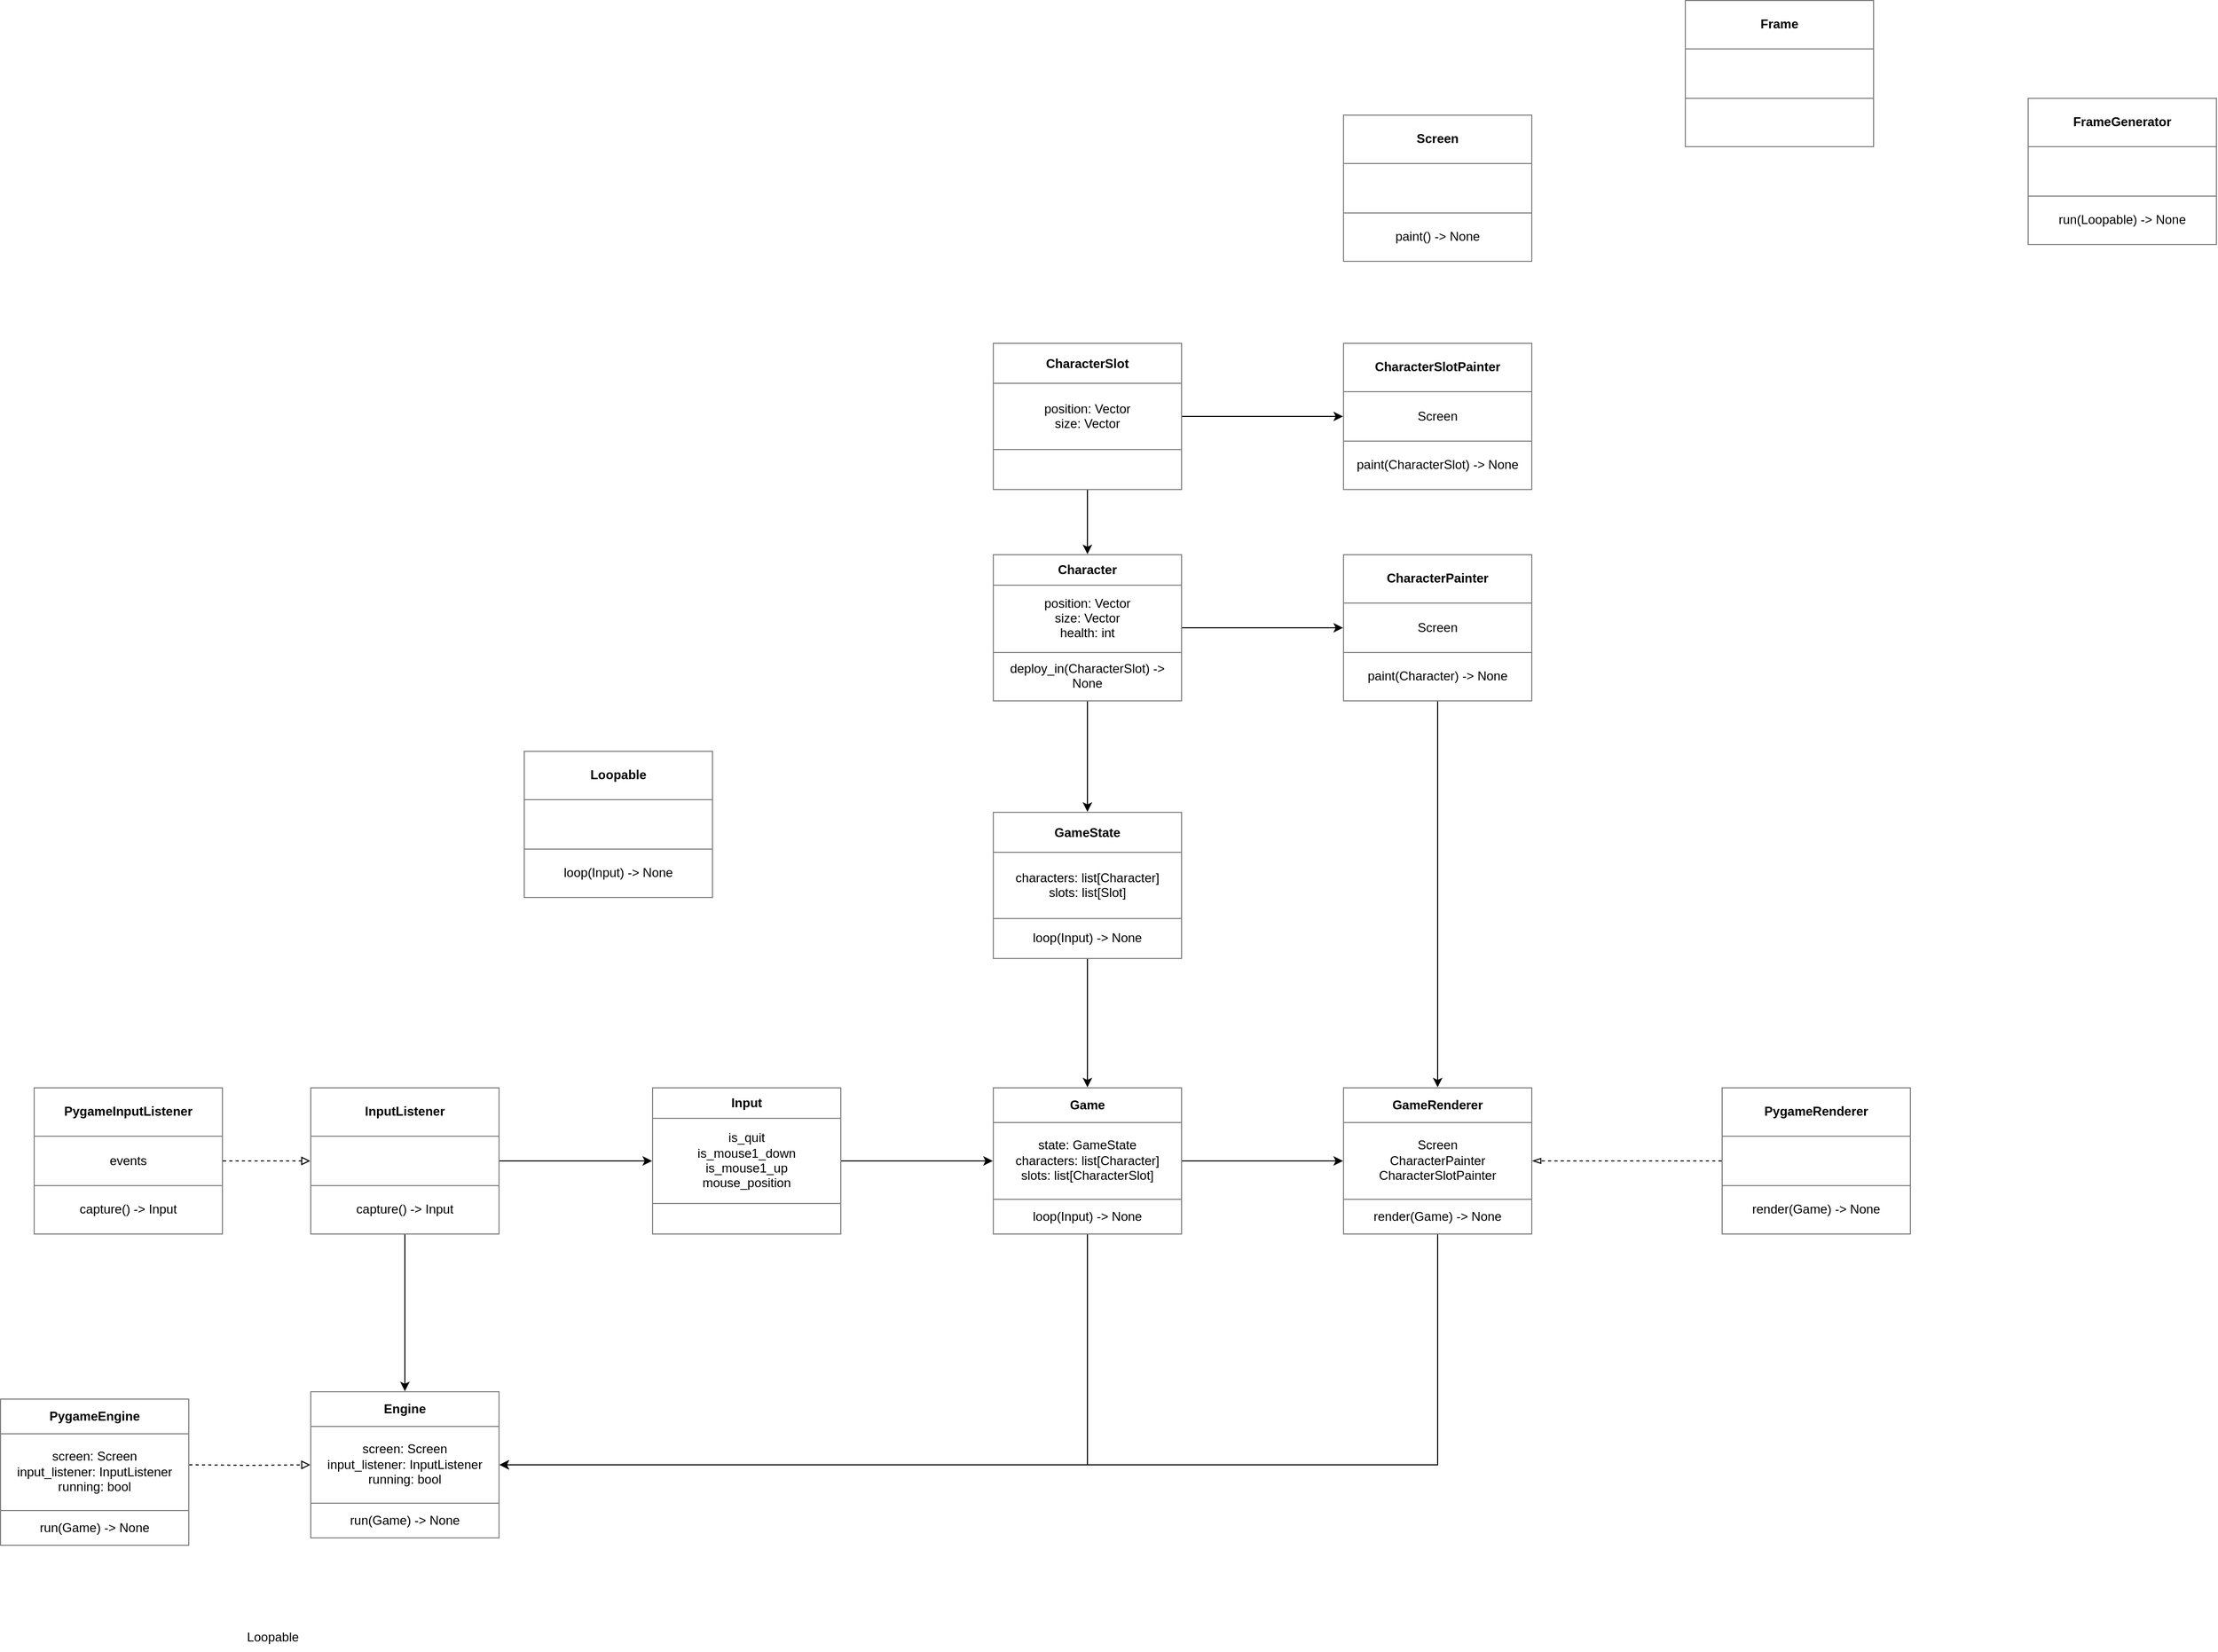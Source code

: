 <mxfile version="24.7.17" pages="2">
  <diagram name="Sida-1" id="FlCt9nJQ4kQ4FfJKlmZ-">
    <mxGraphModel dx="2963" dy="2738" grid="0" gridSize="10" guides="1" tooltips="1" connect="1" arrows="1" fold="1" page="1" pageScale="1" pageWidth="827" pageHeight="1169" math="0" shadow="0">
      <root>
        <mxCell id="0" />
        <mxCell id="1" parent="0" />
        <mxCell id="21m5CHn8YErzXhLoMhKg-20" style="edgeStyle=orthogonalEdgeStyle;rounded=0;orthogonalLoop=1;jettySize=auto;html=1;" edge="1" parent="1" source="21m5CHn8YErzXhLoMhKg-1" target="21m5CHn8YErzXhLoMhKg-6">
          <mxGeometry relative="1" as="geometry" />
        </mxCell>
        <mxCell id="21m5CHn8YErzXhLoMhKg-1" value="&lt;table border=&quot;1&quot; width=&quot;100%&quot; height=&quot;100%&quot; cellpadding=&quot;4&quot; style=&quot;width:100%;height:100%;border-collapse:collapse;&quot;&gt;&lt;tbody&gt;&lt;tr&gt;&lt;th align=&quot;center&quot;&gt;Input&lt;/th&gt;&lt;/tr&gt;&lt;tr&gt;&lt;td align=&quot;center&quot;&gt;is_quit&lt;br&gt;is_mouse1_down&lt;br&gt;is_mouse1_up&lt;br&gt;mouse_position&lt;/td&gt;&lt;/tr&gt;&lt;tr&gt;&lt;td align=&quot;center&quot;&gt;&lt;br&gt;&lt;/td&gt;&lt;/tr&gt;&lt;/tbody&gt;&lt;/table&gt;" style="text;html=1;whiteSpace=wrap;strokeColor=none;fillColor=none;overflow=fill;" vertex="1" parent="1">
          <mxGeometry x="688" y="439" width="180" height="140" as="geometry" />
        </mxCell>
        <mxCell id="21m5CHn8YErzXhLoMhKg-18" style="edgeStyle=orthogonalEdgeStyle;rounded=0;orthogonalLoop=1;jettySize=auto;html=1;" edge="1" parent="1" source="21m5CHn8YErzXhLoMhKg-2" target="21m5CHn8YErzXhLoMhKg-1">
          <mxGeometry relative="1" as="geometry" />
        </mxCell>
        <mxCell id="21m5CHn8YErzXhLoMhKg-34" style="edgeStyle=orthogonalEdgeStyle;rounded=0;orthogonalLoop=1;jettySize=auto;html=1;" edge="1" parent="1" source="21m5CHn8YErzXhLoMhKg-2" target="21m5CHn8YErzXhLoMhKg-10">
          <mxGeometry relative="1" as="geometry" />
        </mxCell>
        <mxCell id="21m5CHn8YErzXhLoMhKg-2" value="&lt;table border=&quot;1&quot; width=&quot;100%&quot; height=&quot;100%&quot; cellpadding=&quot;4&quot; style=&quot;width:100%;height:100%;border-collapse:collapse;&quot;&gt;&lt;tbody&gt;&lt;tr&gt;&lt;th align=&quot;center&quot;&gt;InputListener&lt;/th&gt;&lt;/tr&gt;&lt;tr&gt;&lt;td align=&quot;center&quot;&gt;&lt;br&gt;&lt;/td&gt;&lt;/tr&gt;&lt;tr&gt;&lt;td align=&quot;center&quot;&gt;capture() -&amp;gt; Input&lt;/td&gt;&lt;/tr&gt;&lt;/tbody&gt;&lt;/table&gt;" style="text;html=1;whiteSpace=wrap;strokeColor=none;fillColor=none;overflow=fill;" vertex="1" parent="1">
          <mxGeometry x="363" y="439" width="180" height="140" as="geometry" />
        </mxCell>
        <mxCell id="21m5CHn8YErzXhLoMhKg-4" style="edgeStyle=orthogonalEdgeStyle;rounded=0;orthogonalLoop=1;jettySize=auto;html=1;endArrow=block;endFill=0;dashed=1;" edge="1" parent="1" source="21m5CHn8YErzXhLoMhKg-3" target="21m5CHn8YErzXhLoMhKg-2">
          <mxGeometry relative="1" as="geometry" />
        </mxCell>
        <mxCell id="21m5CHn8YErzXhLoMhKg-3" value="&lt;table border=&quot;1&quot; width=&quot;100%&quot; height=&quot;100%&quot; cellpadding=&quot;4&quot; style=&quot;width:100%;height:100%;border-collapse:collapse;&quot;&gt;&lt;tbody&gt;&lt;tr&gt;&lt;th align=&quot;center&quot;&gt;PygameInputListener&lt;/th&gt;&lt;/tr&gt;&lt;tr&gt;&lt;td align=&quot;center&quot;&gt;events&lt;/td&gt;&lt;/tr&gt;&lt;tr&gt;&lt;td align=&quot;center&quot;&gt;capture() -&amp;gt; Input&lt;/td&gt;&lt;/tr&gt;&lt;/tbody&gt;&lt;/table&gt;" style="text;html=1;whiteSpace=wrap;strokeColor=none;fillColor=none;overflow=fill;" vertex="1" parent="1">
          <mxGeometry x="100" y="439" width="180" height="140" as="geometry" />
        </mxCell>
        <mxCell id="21m5CHn8YErzXhLoMhKg-13" style="edgeStyle=orthogonalEdgeStyle;rounded=0;orthogonalLoop=1;jettySize=auto;html=1;entryX=0;entryY=0.5;entryDx=0;entryDy=0;" edge="1" parent="1" source="21m5CHn8YErzXhLoMhKg-6" target="21m5CHn8YErzXhLoMhKg-30">
          <mxGeometry relative="1" as="geometry">
            <mxPoint x="1102.0" y="808" as="targetPoint" />
          </mxGeometry>
        </mxCell>
        <mxCell id="21m5CHn8YErzXhLoMhKg-40" style="edgeStyle=orthogonalEdgeStyle;rounded=0;orthogonalLoop=1;jettySize=auto;html=1;entryX=1;entryY=0.5;entryDx=0;entryDy=0;" edge="1" parent="1" source="21m5CHn8YErzXhLoMhKg-6" target="21m5CHn8YErzXhLoMhKg-10">
          <mxGeometry relative="1" as="geometry">
            <Array as="points">
              <mxPoint x="1102" y="798" />
            </Array>
          </mxGeometry>
        </mxCell>
        <mxCell id="21m5CHn8YErzXhLoMhKg-6" value="&lt;table border=&quot;1&quot; width=&quot;100%&quot; height=&quot;100%&quot; cellpadding=&quot;4&quot; style=&quot;width:100%;height:100%;border-collapse:collapse;&quot;&gt;&lt;tbody&gt;&lt;tr&gt;&lt;th align=&quot;center&quot;&gt;Game&lt;/th&gt;&lt;/tr&gt;&lt;tr&gt;&lt;td align=&quot;center&quot;&gt;state: GameState&lt;br&gt;characters: list[Character]&lt;br&gt;slots: list[CharacterSlot]&lt;/td&gt;&lt;/tr&gt;&lt;tr&gt;&lt;td align=&quot;center&quot;&gt;loop(Input) -&amp;gt; None&lt;/td&gt;&lt;/tr&gt;&lt;/tbody&gt;&lt;/table&gt;" style="text;html=1;whiteSpace=wrap;strokeColor=none;fillColor=none;overflow=fill;" vertex="1" parent="1">
          <mxGeometry x="1012" y="439" width="180" height="140" as="geometry" />
        </mxCell>
        <mxCell id="21m5CHn8YErzXhLoMhKg-9" style="edgeStyle=orthogonalEdgeStyle;rounded=0;orthogonalLoop=1;jettySize=auto;html=1;exitX=0;exitY=0.5;exitDx=0;exitDy=0;endArrow=blockThin;endFill=0;dashed=1;entryX=1;entryY=0.5;entryDx=0;entryDy=0;" edge="1" parent="1" source="21m5CHn8YErzXhLoMhKg-8" target="21m5CHn8YErzXhLoMhKg-30">
          <mxGeometry relative="1" as="geometry">
            <mxPoint x="1192" y="798" as="targetPoint" />
          </mxGeometry>
        </mxCell>
        <mxCell id="21m5CHn8YErzXhLoMhKg-8" value="&lt;table border=&quot;1&quot; width=&quot;100%&quot; height=&quot;100%&quot; cellpadding=&quot;4&quot; style=&quot;width:100%;height:100%;border-collapse:collapse;&quot;&gt;&lt;tbody&gt;&lt;tr&gt;&lt;th align=&quot;center&quot;&gt;PygameRenderer&lt;/th&gt;&lt;/tr&gt;&lt;tr&gt;&lt;td align=&quot;center&quot;&gt;&lt;br&gt;&lt;/td&gt;&lt;/tr&gt;&lt;tr&gt;&lt;td align=&quot;center&quot;&gt;render(Game) -&amp;gt; None&lt;/td&gt;&lt;/tr&gt;&lt;/tbody&gt;&lt;/table&gt;" style="text;html=1;whiteSpace=wrap;strokeColor=none;fillColor=none;overflow=fill;" vertex="1" parent="1">
          <mxGeometry x="1705" y="439" width="180" height="140" as="geometry" />
        </mxCell>
        <mxCell id="21m5CHn8YErzXhLoMhKg-10" value="&lt;table border=&quot;1&quot; width=&quot;100%&quot; height=&quot;100%&quot; cellpadding=&quot;4&quot; style=&quot;width:100%;height:100%;border-collapse:collapse;&quot;&gt;&lt;tbody&gt;&lt;tr&gt;&lt;th align=&quot;center&quot;&gt;Engine&lt;/th&gt;&lt;/tr&gt;&lt;tr&gt;&lt;td align=&quot;center&quot;&gt;screen: Screen&lt;br&gt;input_listener: InputListener&lt;br&gt;running: bool&lt;/td&gt;&lt;/tr&gt;&lt;tr&gt;&lt;td align=&quot;center&quot;&gt;run(Game) -&amp;gt; None&lt;/td&gt;&lt;/tr&gt;&lt;/tbody&gt;&lt;/table&gt;" style="text;html=1;whiteSpace=wrap;strokeColor=none;fillColor=none;overflow=fill;" vertex="1" parent="1">
          <mxGeometry x="363" y="728" width="180" height="140" as="geometry" />
        </mxCell>
        <mxCell id="21m5CHn8YErzXhLoMhKg-24" style="edgeStyle=orthogonalEdgeStyle;rounded=0;orthogonalLoop=1;jettySize=auto;html=1;" edge="1" parent="1" source="21m5CHn8YErzXhLoMhKg-14" target="21m5CHn8YErzXhLoMhKg-22">
          <mxGeometry relative="1" as="geometry" />
        </mxCell>
        <mxCell id="21m5CHn8YErzXhLoMhKg-32" style="edgeStyle=orthogonalEdgeStyle;rounded=0;orthogonalLoop=1;jettySize=auto;html=1;" edge="1" parent="1" source="21m5CHn8YErzXhLoMhKg-14" target="21m5CHn8YErzXhLoMhKg-17">
          <mxGeometry relative="1" as="geometry" />
        </mxCell>
        <mxCell id="21m5CHn8YErzXhLoMhKg-14" value="&lt;table border=&quot;1&quot; width=&quot;100%&quot; height=&quot;100%&quot; cellpadding=&quot;4&quot; style=&quot;width:100%;height:100%;border-collapse:collapse;&quot;&gt;&lt;tbody&gt;&lt;tr&gt;&lt;th align=&quot;center&quot;&gt;Character&lt;/th&gt;&lt;/tr&gt;&lt;tr&gt;&lt;td align=&quot;center&quot;&gt;position: Vector&lt;br&gt;size: Vector&lt;br&gt;health: int&lt;/td&gt;&lt;/tr&gt;&lt;tr&gt;&lt;td align=&quot;center&quot;&gt;deploy_in(CharacterSlot) -&amp;gt; None&lt;/td&gt;&lt;/tr&gt;&lt;/tbody&gt;&lt;/table&gt;" style="text;html=1;whiteSpace=wrap;strokeColor=none;fillColor=none;overflow=fill;" vertex="1" parent="1">
          <mxGeometry x="1012" y="-68" width="180" height="140" as="geometry" />
        </mxCell>
        <mxCell id="21m5CHn8YErzXhLoMhKg-16" style="edgeStyle=orthogonalEdgeStyle;rounded=0;orthogonalLoop=1;jettySize=auto;html=1;" edge="1" parent="1" source="21m5CHn8YErzXhLoMhKg-15" target="21m5CHn8YErzXhLoMhKg-14">
          <mxGeometry relative="1" as="geometry" />
        </mxCell>
        <mxCell id="21m5CHn8YErzXhLoMhKg-33" style="edgeStyle=orthogonalEdgeStyle;rounded=0;orthogonalLoop=1;jettySize=auto;html=1;" edge="1" parent="1" source="21m5CHn8YErzXhLoMhKg-15" target="21m5CHn8YErzXhLoMhKg-21">
          <mxGeometry relative="1" as="geometry" />
        </mxCell>
        <mxCell id="21m5CHn8YErzXhLoMhKg-15" value="&lt;table border=&quot;1&quot; width=&quot;100%&quot; height=&quot;100%&quot; cellpadding=&quot;4&quot; style=&quot;width:100%;height:100%;border-collapse:collapse;&quot;&gt;&lt;tbody&gt;&lt;tr&gt;&lt;th align=&quot;center&quot;&gt;CharacterSlot&lt;/th&gt;&lt;/tr&gt;&lt;tr&gt;&lt;td align=&quot;center&quot;&gt;position: Vector&lt;br&gt;size: Vector&lt;br&gt;&lt;/td&gt;&lt;/tr&gt;&lt;tr&gt;&lt;td align=&quot;center&quot;&gt;&lt;br&gt;&lt;/td&gt;&lt;/tr&gt;&lt;/tbody&gt;&lt;/table&gt;" style="text;html=1;whiteSpace=wrap;strokeColor=none;fillColor=none;overflow=fill;" vertex="1" parent="1">
          <mxGeometry x="1012" y="-269" width="180" height="140" as="geometry" />
        </mxCell>
        <mxCell id="21m5CHn8YErzXhLoMhKg-36" style="edgeStyle=orthogonalEdgeStyle;rounded=0;orthogonalLoop=1;jettySize=auto;html=1;entryX=0.5;entryY=0;entryDx=0;entryDy=0;" edge="1" parent="1" source="21m5CHn8YErzXhLoMhKg-17" target="21m5CHn8YErzXhLoMhKg-30">
          <mxGeometry relative="1" as="geometry" />
        </mxCell>
        <mxCell id="21m5CHn8YErzXhLoMhKg-17" value="&lt;table border=&quot;1&quot; width=&quot;100%&quot; height=&quot;100%&quot; cellpadding=&quot;4&quot; style=&quot;width:100%;height:100%;border-collapse:collapse;&quot;&gt;&lt;tbody&gt;&lt;tr&gt;&lt;th align=&quot;center&quot;&gt;CharacterPainter&lt;/th&gt;&lt;/tr&gt;&lt;tr&gt;&lt;td align=&quot;center&quot;&gt;Screen&lt;/td&gt;&lt;/tr&gt;&lt;tr&gt;&lt;td align=&quot;center&quot;&gt;paint(Character) -&amp;gt; None&lt;/td&gt;&lt;/tr&gt;&lt;/tbody&gt;&lt;/table&gt;" style="text;html=1;whiteSpace=wrap;strokeColor=none;fillColor=none;overflow=fill;" vertex="1" parent="1">
          <mxGeometry x="1345" y="-68" width="180" height="140" as="geometry" />
        </mxCell>
        <mxCell id="21m5CHn8YErzXhLoMhKg-21" value="&lt;table border=&quot;1&quot; width=&quot;100%&quot; height=&quot;100%&quot; cellpadding=&quot;4&quot; style=&quot;width:100%;height:100%;border-collapse:collapse;&quot;&gt;&lt;tbody&gt;&lt;tr&gt;&lt;th align=&quot;center&quot;&gt;CharacterSlotPainter&lt;/th&gt;&lt;/tr&gt;&lt;tr&gt;&lt;td align=&quot;center&quot;&gt;Screen&lt;/td&gt;&lt;/tr&gt;&lt;tr&gt;&lt;td align=&quot;center&quot;&gt;paint(CharacterSlot) -&amp;gt; None&lt;/td&gt;&lt;/tr&gt;&lt;/tbody&gt;&lt;/table&gt;" style="text;html=1;whiteSpace=wrap;strokeColor=none;fillColor=none;overflow=fill;" vertex="1" parent="1">
          <mxGeometry x="1345" y="-269" width="180" height="140" as="geometry" />
        </mxCell>
        <mxCell id="21m5CHn8YErzXhLoMhKg-23" style="edgeStyle=orthogonalEdgeStyle;rounded=0;orthogonalLoop=1;jettySize=auto;html=1;entryX=0.5;entryY=0;entryDx=0;entryDy=0;" edge="1" parent="1" source="21m5CHn8YErzXhLoMhKg-22" target="21m5CHn8YErzXhLoMhKg-6">
          <mxGeometry relative="1" as="geometry" />
        </mxCell>
        <mxCell id="21m5CHn8YErzXhLoMhKg-22" value="&lt;table border=&quot;1&quot; width=&quot;100%&quot; height=&quot;100%&quot; cellpadding=&quot;4&quot; style=&quot;width:100%;height:100%;border-collapse:collapse;&quot;&gt;&lt;tbody&gt;&lt;tr&gt;&lt;th align=&quot;center&quot;&gt;GameState&lt;/th&gt;&lt;/tr&gt;&lt;tr&gt;&lt;td align=&quot;center&quot;&gt;characters: list[Character]&lt;br&gt;slots: list[Slot]&lt;/td&gt;&lt;/tr&gt;&lt;tr&gt;&lt;td align=&quot;center&quot;&gt;loop(Input) -&amp;gt; None&lt;/td&gt;&lt;/tr&gt;&lt;/tbody&gt;&lt;/table&gt;" style="text;html=1;whiteSpace=wrap;strokeColor=none;fillColor=none;overflow=fill;" vertex="1" parent="1">
          <mxGeometry x="1012" y="177" width="180" height="140" as="geometry" />
        </mxCell>
        <mxCell id="21m5CHn8YErzXhLoMhKg-28" style="edgeStyle=orthogonalEdgeStyle;rounded=0;orthogonalLoop=1;jettySize=auto;html=1;entryX=0;entryY=0.5;entryDx=0;entryDy=0;endArrow=block;endFill=0;dashed=1;" edge="1" parent="1" target="21m5CHn8YErzXhLoMhKg-10">
          <mxGeometry relative="1" as="geometry">
            <mxPoint x="248" y="798" as="sourcePoint" />
          </mxGeometry>
        </mxCell>
        <mxCell id="21m5CHn8YErzXhLoMhKg-27" value="&lt;table border=&quot;1&quot; width=&quot;100%&quot; height=&quot;100%&quot; cellpadding=&quot;4&quot; style=&quot;width:100%;height:100%;border-collapse:collapse;&quot;&gt;&lt;tbody&gt;&lt;tr&gt;&lt;th align=&quot;center&quot;&gt;PygameEngine&lt;/th&gt;&lt;/tr&gt;&lt;tr&gt;&lt;td align=&quot;center&quot;&gt;screen: Screen&lt;br&gt;input_listener: InputListener&lt;br&gt;running: bool&lt;/td&gt;&lt;/tr&gt;&lt;tr&gt;&lt;td align=&quot;center&quot;&gt;run(Game) -&amp;gt; None&lt;/td&gt;&lt;/tr&gt;&lt;/tbody&gt;&lt;/table&gt;" style="text;html=1;whiteSpace=wrap;strokeColor=none;fillColor=none;overflow=fill;" vertex="1" parent="1">
          <mxGeometry x="68" y="735" width="180" height="140" as="geometry" />
        </mxCell>
        <mxCell id="21m5CHn8YErzXhLoMhKg-39" style="edgeStyle=orthogonalEdgeStyle;rounded=0;orthogonalLoop=1;jettySize=auto;html=1;entryX=1;entryY=0.5;entryDx=0;entryDy=0;" edge="1" parent="1" source="21m5CHn8YErzXhLoMhKg-30" target="21m5CHn8YErzXhLoMhKg-10">
          <mxGeometry relative="1" as="geometry">
            <Array as="points">
              <mxPoint x="1435" y="798" />
            </Array>
          </mxGeometry>
        </mxCell>
        <mxCell id="21m5CHn8YErzXhLoMhKg-30" value="&lt;table border=&quot;1&quot; width=&quot;100%&quot; height=&quot;100%&quot; cellpadding=&quot;4&quot; style=&quot;width:100%;height:100%;border-collapse:collapse;&quot;&gt;&lt;tbody&gt;&lt;tr&gt;&lt;th align=&quot;center&quot;&gt;GameRenderer&lt;/th&gt;&lt;/tr&gt;&lt;tr&gt;&lt;td align=&quot;center&quot;&gt;Screen&lt;br&gt;CharacterPainter&lt;br&gt;CharacterSlotPainter&lt;/td&gt;&lt;/tr&gt;&lt;tr&gt;&lt;td align=&quot;center&quot;&gt;render(Game) -&amp;gt; None&lt;/td&gt;&lt;/tr&gt;&lt;/tbody&gt;&lt;/table&gt;" style="text;html=1;whiteSpace=wrap;strokeColor=none;fillColor=none;overflow=fill;" vertex="1" parent="1">
          <mxGeometry x="1345" y="439" width="180" height="140" as="geometry" />
        </mxCell>
        <mxCell id="21m5CHn8YErzXhLoMhKg-31" value="&lt;table border=&quot;1&quot; width=&quot;100%&quot; height=&quot;100%&quot; cellpadding=&quot;4&quot; style=&quot;width:100%;height:100%;border-collapse:collapse;&quot;&gt;&lt;tbody&gt;&lt;tr&gt;&lt;th align=&quot;center&quot;&gt;Screen&lt;/th&gt;&lt;/tr&gt;&lt;tr&gt;&lt;td align=&quot;center&quot;&gt;&lt;br&gt;&lt;/td&gt;&lt;/tr&gt;&lt;tr&gt;&lt;td align=&quot;center&quot;&gt;paint() -&amp;gt; None&lt;/td&gt;&lt;/tr&gt;&lt;/tbody&gt;&lt;/table&gt;" style="text;html=1;whiteSpace=wrap;strokeColor=none;fillColor=none;overflow=fill;" vertex="1" parent="1">
          <mxGeometry x="1345" y="-486" width="180" height="140" as="geometry" />
        </mxCell>
        <mxCell id="21m5CHn8YErzXhLoMhKg-38" value="&lt;table border=&quot;1&quot; width=&quot;100%&quot; height=&quot;100%&quot; cellpadding=&quot;4&quot; style=&quot;width:100%;height:100%;border-collapse:collapse;&quot;&gt;&lt;tbody&gt;&lt;tr&gt;&lt;th align=&quot;center&quot;&gt;FrameGenerator&lt;/th&gt;&lt;/tr&gt;&lt;tr&gt;&lt;td align=&quot;center&quot;&gt;&lt;br&gt;&lt;/td&gt;&lt;/tr&gt;&lt;tr&gt;&lt;td align=&quot;center&quot;&gt;run(Loopable) -&amp;gt; None&lt;br&gt;&lt;/td&gt;&lt;/tr&gt;&lt;/tbody&gt;&lt;/table&gt;" style="text;html=1;whiteSpace=wrap;strokeColor=none;fillColor=none;overflow=fill;" vertex="1" parent="1">
          <mxGeometry x="1996" y="-502" width="180" height="140" as="geometry" />
        </mxCell>
        <mxCell id="21m5CHn8YErzXhLoMhKg-41" value="&lt;table border=&quot;1&quot; width=&quot;100%&quot; height=&quot;100%&quot; cellpadding=&quot;4&quot; style=&quot;width:100%;height:100%;border-collapse:collapse;&quot;&gt;&lt;tbody&gt;&lt;tr&gt;&lt;th align=&quot;center&quot;&gt;Frame&lt;/th&gt;&lt;/tr&gt;&lt;tr&gt;&lt;td align=&quot;center&quot;&gt;&lt;br&gt;&lt;/td&gt;&lt;/tr&gt;&lt;tr&gt;&lt;td align=&quot;center&quot;&gt;&lt;br&gt;&lt;/td&gt;&lt;/tr&gt;&lt;/tbody&gt;&lt;/table&gt;" style="text;html=1;whiteSpace=wrap;strokeColor=none;fillColor=none;overflow=fill;" vertex="1" parent="1">
          <mxGeometry x="1670" y="-595" width="180" height="140" as="geometry" />
        </mxCell>
        <mxCell id="21m5CHn8YErzXhLoMhKg-42" value="Loopable" style="text;html=1;align=center;verticalAlign=middle;resizable=0;points=[];autosize=1;strokeColor=none;fillColor=none;" vertex="1" parent="1">
          <mxGeometry x="293" y="949" width="67" height="26" as="geometry" />
        </mxCell>
        <mxCell id="21m5CHn8YErzXhLoMhKg-43" value="&lt;table border=&quot;1&quot; width=&quot;100%&quot; height=&quot;100%&quot; cellpadding=&quot;4&quot; style=&quot;width:100%;height:100%;border-collapse:collapse;&quot;&gt;&lt;tbody&gt;&lt;tr&gt;&lt;th align=&quot;center&quot;&gt;Loopable&lt;/th&gt;&lt;/tr&gt;&lt;tr&gt;&lt;td align=&quot;center&quot;&gt;&lt;br&gt;&lt;/td&gt;&lt;/tr&gt;&lt;tr&gt;&lt;td align=&quot;center&quot;&gt;loop(Input) -&amp;gt; None&lt;/td&gt;&lt;/tr&gt;&lt;/tbody&gt;&lt;/table&gt;" style="text;html=1;whiteSpace=wrap;strokeColor=none;fillColor=none;overflow=fill;" vertex="1" parent="1">
          <mxGeometry x="566" y="119" width="180" height="140" as="geometry" />
        </mxCell>
      </root>
    </mxGraphModel>
  </diagram>
  <diagram name="Kopia av Sida-1" id="xKxnYLRQZcSVy_9L6sRE">
    <mxGraphModel dx="2963" dy="2738" grid="0" gridSize="10" guides="1" tooltips="1" connect="1" arrows="1" fold="1" page="1" pageScale="1" pageWidth="827" pageHeight="1169" math="0" shadow="0">
      <root>
        <mxCell id="KEtSZiGQy1J4E22icJmA-0" />
        <mxCell id="KEtSZiGQy1J4E22icJmA-1" parent="KEtSZiGQy1J4E22icJmA-0" />
        <mxCell id="KEtSZiGQy1J4E22icJmA-2" style="edgeStyle=orthogonalEdgeStyle;rounded=0;orthogonalLoop=1;jettySize=auto;html=1;" edge="1" parent="KEtSZiGQy1J4E22icJmA-1" source="KEtSZiGQy1J4E22icJmA-3" target="KEtSZiGQy1J4E22icJmA-11">
          <mxGeometry relative="1" as="geometry" />
        </mxCell>
        <mxCell id="KEtSZiGQy1J4E22icJmA-3" value="&lt;table border=&quot;1&quot; width=&quot;100%&quot; height=&quot;100%&quot; cellpadding=&quot;4&quot; style=&quot;width:100%;height:100%;border-collapse:collapse;&quot;&gt;&lt;tbody&gt;&lt;tr&gt;&lt;th align=&quot;center&quot;&gt;Input&lt;/th&gt;&lt;/tr&gt;&lt;tr&gt;&lt;td align=&quot;center&quot;&gt;is_quit&lt;br&gt;is_mouse1_down&lt;br&gt;is_mouse1_up&lt;br&gt;mouse_position&lt;/td&gt;&lt;/tr&gt;&lt;tr&gt;&lt;td align=&quot;center&quot;&gt;&lt;br&gt;&lt;/td&gt;&lt;/tr&gt;&lt;/tbody&gt;&lt;/table&gt;" style="text;html=1;whiteSpace=wrap;strokeColor=none;fillColor=none;overflow=fill;" vertex="1" parent="KEtSZiGQy1J4E22icJmA-1">
          <mxGeometry x="688" y="439" width="180" height="140" as="geometry" />
        </mxCell>
        <mxCell id="KEtSZiGQy1J4E22icJmA-4" style="edgeStyle=orthogonalEdgeStyle;rounded=0;orthogonalLoop=1;jettySize=auto;html=1;" edge="1" parent="KEtSZiGQy1J4E22icJmA-1" source="KEtSZiGQy1J4E22icJmA-6" target="KEtSZiGQy1J4E22icJmA-3">
          <mxGeometry relative="1" as="geometry" />
        </mxCell>
        <mxCell id="KEtSZiGQy1J4E22icJmA-5" style="edgeStyle=orthogonalEdgeStyle;rounded=0;orthogonalLoop=1;jettySize=auto;html=1;" edge="1" parent="KEtSZiGQy1J4E22icJmA-1" source="KEtSZiGQy1J4E22icJmA-6" target="KEtSZiGQy1J4E22icJmA-14">
          <mxGeometry relative="1" as="geometry" />
        </mxCell>
        <mxCell id="KEtSZiGQy1J4E22icJmA-6" value="&lt;table border=&quot;1&quot; width=&quot;100%&quot; height=&quot;100%&quot; cellpadding=&quot;4&quot; style=&quot;width:100%;height:100%;border-collapse:collapse;&quot;&gt;&lt;tbody&gt;&lt;tr&gt;&lt;th align=&quot;center&quot;&gt;InputListener&lt;/th&gt;&lt;/tr&gt;&lt;tr&gt;&lt;td align=&quot;center&quot;&gt;&lt;br&gt;&lt;/td&gt;&lt;/tr&gt;&lt;tr&gt;&lt;td align=&quot;center&quot;&gt;capture() -&amp;gt; Input&lt;/td&gt;&lt;/tr&gt;&lt;/tbody&gt;&lt;/table&gt;" style="text;html=1;whiteSpace=wrap;strokeColor=none;fillColor=none;overflow=fill;" vertex="1" parent="KEtSZiGQy1J4E22icJmA-1">
          <mxGeometry x="363" y="439" width="180" height="140" as="geometry" />
        </mxCell>
        <mxCell id="KEtSZiGQy1J4E22icJmA-9" style="edgeStyle=orthogonalEdgeStyle;rounded=0;orthogonalLoop=1;jettySize=auto;html=1;entryX=0;entryY=0.5;entryDx=0;entryDy=0;" edge="1" parent="KEtSZiGQy1J4E22icJmA-1" source="KEtSZiGQy1J4E22icJmA-11" target="KEtSZiGQy1J4E22icJmA-29">
          <mxGeometry relative="1" as="geometry">
            <mxPoint x="1102.0" y="808" as="targetPoint" />
          </mxGeometry>
        </mxCell>
        <mxCell id="KEtSZiGQy1J4E22icJmA-10" style="edgeStyle=orthogonalEdgeStyle;rounded=0;orthogonalLoop=1;jettySize=auto;html=1;entryX=1;entryY=0.5;entryDx=0;entryDy=0;" edge="1" parent="KEtSZiGQy1J4E22icJmA-1" source="KEtSZiGQy1J4E22icJmA-11" target="KEtSZiGQy1J4E22icJmA-14">
          <mxGeometry relative="1" as="geometry">
            <Array as="points">
              <mxPoint x="1102" y="798" />
            </Array>
          </mxGeometry>
        </mxCell>
        <mxCell id="KEtSZiGQy1J4E22icJmA-11" value="&lt;table border=&quot;1&quot; width=&quot;100%&quot; height=&quot;100%&quot; cellpadding=&quot;4&quot; style=&quot;width:100%;height:100%;border-collapse:collapse;&quot;&gt;&lt;tbody&gt;&lt;tr&gt;&lt;th align=&quot;center&quot;&gt;Loopable&lt;/th&gt;&lt;/tr&gt;&lt;tr&gt;&lt;td align=&quot;center&quot;&gt;&lt;br&gt;&lt;/td&gt;&lt;/tr&gt;&lt;tr&gt;&lt;td align=&quot;center&quot;&gt;loop(Input) -&amp;gt; None&lt;/td&gt;&lt;/tr&gt;&lt;/tbody&gt;&lt;/table&gt;" style="text;html=1;whiteSpace=wrap;strokeColor=none;fillColor=none;overflow=fill;" vertex="1" parent="KEtSZiGQy1J4E22icJmA-1">
          <mxGeometry x="1012" y="439" width="180" height="140" as="geometry" />
        </mxCell>
        <mxCell id="KEtSZiGQy1J4E22icJmA-14" value="&lt;table border=&quot;1&quot; width=&quot;100%&quot; height=&quot;100%&quot; cellpadding=&quot;4&quot; style=&quot;width:100%;height:100%;border-collapse:collapse;&quot;&gt;&lt;tbody&gt;&lt;tr&gt;&lt;th align=&quot;center&quot;&gt;Engine&lt;/th&gt;&lt;/tr&gt;&lt;tr&gt;&lt;td align=&quot;center&quot;&gt;InputListener&lt;br&gt;Loopable&lt;br&gt;Renderer&lt;br&gt;&lt;/td&gt;&lt;/tr&gt;&lt;tr&gt;&lt;td align=&quot;center&quot;&gt;run(Loopable) -&amp;gt; None&lt;/td&gt;&lt;/tr&gt;&lt;/tbody&gt;&lt;/table&gt;" style="text;html=1;whiteSpace=wrap;strokeColor=none;fillColor=none;overflow=fill;" vertex="1" parent="KEtSZiGQy1J4E22icJmA-1">
          <mxGeometry x="363" y="728" width="180" height="140" as="geometry" />
        </mxCell>
        <mxCell id="KEtSZiGQy1J4E22icJmA-15" style="edgeStyle=orthogonalEdgeStyle;rounded=0;orthogonalLoop=1;jettySize=auto;html=1;" edge="1" parent="KEtSZiGQy1J4E22icJmA-1" source="KEtSZiGQy1J4E22icJmA-17" target="KEtSZiGQy1J4E22icJmA-25">
          <mxGeometry relative="1" as="geometry" />
        </mxCell>
        <mxCell id="KEtSZiGQy1J4E22icJmA-16" style="edgeStyle=orthogonalEdgeStyle;rounded=0;orthogonalLoop=1;jettySize=auto;html=1;" edge="1" parent="KEtSZiGQy1J4E22icJmA-1" source="KEtSZiGQy1J4E22icJmA-17" target="KEtSZiGQy1J4E22icJmA-22">
          <mxGeometry relative="1" as="geometry" />
        </mxCell>
        <mxCell id="KEtSZiGQy1J4E22icJmA-17" value="&lt;table border=&quot;1&quot; width=&quot;100%&quot; height=&quot;100%&quot; cellpadding=&quot;4&quot; style=&quot;width:100%;height:100%;border-collapse:collapse;&quot;&gt;&lt;tbody&gt;&lt;tr&gt;&lt;th align=&quot;center&quot;&gt;Character&lt;/th&gt;&lt;/tr&gt;&lt;tr&gt;&lt;td align=&quot;center&quot;&gt;position: Vector&lt;br&gt;size: Vector&lt;br&gt;health: int&lt;/td&gt;&lt;/tr&gt;&lt;tr&gt;&lt;td align=&quot;center&quot;&gt;deploy_in(CharacterSlot) -&amp;gt; None&lt;/td&gt;&lt;/tr&gt;&lt;/tbody&gt;&lt;/table&gt;" style="text;html=1;whiteSpace=wrap;strokeColor=none;fillColor=none;overflow=fill;" vertex="1" parent="KEtSZiGQy1J4E22icJmA-1">
          <mxGeometry x="1051" y="-425" width="180" height="140" as="geometry" />
        </mxCell>
        <mxCell id="KEtSZiGQy1J4E22icJmA-18" style="edgeStyle=orthogonalEdgeStyle;rounded=0;orthogonalLoop=1;jettySize=auto;html=1;" edge="1" parent="KEtSZiGQy1J4E22icJmA-1" source="KEtSZiGQy1J4E22icJmA-20" target="KEtSZiGQy1J4E22icJmA-17">
          <mxGeometry relative="1" as="geometry" />
        </mxCell>
        <mxCell id="KEtSZiGQy1J4E22icJmA-19" style="edgeStyle=orthogonalEdgeStyle;rounded=0;orthogonalLoop=1;jettySize=auto;html=1;" edge="1" parent="KEtSZiGQy1J4E22icJmA-1" source="KEtSZiGQy1J4E22icJmA-20" target="KEtSZiGQy1J4E22icJmA-23">
          <mxGeometry relative="1" as="geometry" />
        </mxCell>
        <mxCell id="KEtSZiGQy1J4E22icJmA-20" value="&lt;table border=&quot;1&quot; width=&quot;100%&quot; height=&quot;100%&quot; cellpadding=&quot;4&quot; style=&quot;width:100%;height:100%;border-collapse:collapse;&quot;&gt;&lt;tbody&gt;&lt;tr&gt;&lt;th align=&quot;center&quot;&gt;CharacterSlot&lt;/th&gt;&lt;/tr&gt;&lt;tr&gt;&lt;td align=&quot;center&quot;&gt;position: Vector&lt;br&gt;size: Vector&lt;br&gt;&lt;/td&gt;&lt;/tr&gt;&lt;tr&gt;&lt;td align=&quot;center&quot;&gt;&lt;br&gt;&lt;/td&gt;&lt;/tr&gt;&lt;/tbody&gt;&lt;/table&gt;" style="text;html=1;whiteSpace=wrap;strokeColor=none;fillColor=none;overflow=fill;" vertex="1" parent="KEtSZiGQy1J4E22icJmA-1">
          <mxGeometry x="1051" y="-626" width="180" height="140" as="geometry" />
        </mxCell>
        <mxCell id="KEtSZiGQy1J4E22icJmA-22" value="&lt;table border=&quot;1&quot; width=&quot;100%&quot; height=&quot;100%&quot; cellpadding=&quot;4&quot; style=&quot;width:100%;height:100%;border-collapse:collapse;&quot;&gt;&lt;tbody&gt;&lt;tr&gt;&lt;th align=&quot;center&quot;&gt;CharacterPainter&lt;/th&gt;&lt;/tr&gt;&lt;tr&gt;&lt;td align=&quot;center&quot;&gt;Screen&lt;/td&gt;&lt;/tr&gt;&lt;tr&gt;&lt;td align=&quot;center&quot;&gt;paint(Surface, Character) -&amp;gt; None&lt;/td&gt;&lt;/tr&gt;&lt;/tbody&gt;&lt;/table&gt;" style="text;html=1;whiteSpace=wrap;strokeColor=none;fillColor=none;overflow=fill;" vertex="1" parent="KEtSZiGQy1J4E22icJmA-1">
          <mxGeometry x="1384" y="-425" width="180" height="140" as="geometry" />
        </mxCell>
        <mxCell id="KEtSZiGQy1J4E22icJmA-23" value="&lt;table border=&quot;1&quot; width=&quot;100%&quot; height=&quot;100%&quot; cellpadding=&quot;4&quot; style=&quot;width:100%;height:100%;border-collapse:collapse;&quot;&gt;&lt;tbody&gt;&lt;tr&gt;&lt;th align=&quot;center&quot;&gt;CharacterSlotPainter&lt;/th&gt;&lt;/tr&gt;&lt;tr&gt;&lt;td align=&quot;center&quot;&gt;Screen&lt;/td&gt;&lt;/tr&gt;&lt;tr&gt;&lt;td align=&quot;center&quot;&gt;paint(Surface, CharacterSlot) -&amp;gt; None&lt;/td&gt;&lt;/tr&gt;&lt;/tbody&gt;&lt;/table&gt;" style="text;html=1;whiteSpace=wrap;strokeColor=none;fillColor=none;overflow=fill;" vertex="1" parent="KEtSZiGQy1J4E22icJmA-1">
          <mxGeometry x="1384" y="-626" width="180" height="140" as="geometry" />
        </mxCell>
        <mxCell id="KEtSZiGQy1J4E22icJmA-25" value="&lt;table border=&quot;1&quot; width=&quot;100%&quot; height=&quot;100%&quot; cellpadding=&quot;4&quot; style=&quot;width:100%;height:100%;border-collapse:collapse;&quot;&gt;&lt;tbody&gt;&lt;tr&gt;&lt;th align=&quot;center&quot;&gt;GameState&lt;/th&gt;&lt;/tr&gt;&lt;tr&gt;&lt;td align=&quot;center&quot;&gt;characters: list[Character]&lt;br&gt;slots: list[Slot]&lt;/td&gt;&lt;/tr&gt;&lt;tr&gt;&lt;td align=&quot;center&quot;&gt;loop(Input) -&amp;gt; None&lt;/td&gt;&lt;/tr&gt;&lt;/tbody&gt;&lt;/table&gt;" style="text;html=1;whiteSpace=wrap;strokeColor=none;fillColor=none;overflow=fill;" vertex="1" parent="KEtSZiGQy1J4E22icJmA-1">
          <mxGeometry x="1051" y="-180" width="180" height="140" as="geometry" />
        </mxCell>
        <mxCell id="KEtSZiGQy1J4E22icJmA-28" style="edgeStyle=orthogonalEdgeStyle;rounded=0;orthogonalLoop=1;jettySize=auto;html=1;entryX=1;entryY=0.5;entryDx=0;entryDy=0;" edge="1" parent="KEtSZiGQy1J4E22icJmA-1" source="KEtSZiGQy1J4E22icJmA-29" target="KEtSZiGQy1J4E22icJmA-14">
          <mxGeometry relative="1" as="geometry">
            <Array as="points">
              <mxPoint x="1435" y="798" />
            </Array>
          </mxGeometry>
        </mxCell>
        <mxCell id="KEtSZiGQy1J4E22icJmA-29" value="&lt;table border=&quot;1&quot; width=&quot;100%&quot; height=&quot;100%&quot; cellpadding=&quot;4&quot; style=&quot;width:100%;height:100%;border-collapse:collapse;&quot;&gt;&lt;tbody&gt;&lt;tr&gt;&lt;th align=&quot;center&quot;&gt;Renderer&lt;/th&gt;&lt;/tr&gt;&lt;tr&gt;&lt;td align=&quot;center&quot;&gt;&lt;br&gt;&lt;/td&gt;&lt;/tr&gt;&lt;tr&gt;&lt;td align=&quot;center&quot;&gt;render(Loopable) -&amp;gt; None&lt;/td&gt;&lt;/tr&gt;&lt;/tbody&gt;&lt;/table&gt;" style="text;html=1;whiteSpace=wrap;strokeColor=none;fillColor=none;overflow=fill;" vertex="1" parent="KEtSZiGQy1J4E22icJmA-1">
          <mxGeometry x="1345" y="439" width="180" height="140" as="geometry" />
        </mxCell>
        <mxCell id="TeDrqtzjbcSGZIgGZYrh-0" value="&lt;table border=&quot;1&quot; width=&quot;100%&quot; height=&quot;100%&quot; cellpadding=&quot;4&quot; style=&quot;width:100%;height:100%;border-collapse:collapse;&quot;&gt;&lt;tbody&gt;&lt;tr&gt;&lt;th align=&quot;center&quot;&gt;PygameRenderer&lt;/th&gt;&lt;/tr&gt;&lt;tr&gt;&lt;td align=&quot;center&quot;&gt;Surface&lt;/td&gt;&lt;/tr&gt;&lt;tr&gt;&lt;td align=&quot;center&quot;&gt;render(Loopable) -&amp;gt; None&lt;br&gt;draw_frame()&lt;/td&gt;&lt;/tr&gt;&lt;/tbody&gt;&lt;/table&gt;" style="text;html=1;whiteSpace=wrap;strokeColor=none;fillColor=none;overflow=fill;" vertex="1" parent="KEtSZiGQy1J4E22icJmA-1">
          <mxGeometry x="1724" y="-199" width="180" height="140" as="geometry" />
        </mxCell>
      </root>
    </mxGraphModel>
  </diagram>
</mxfile>
